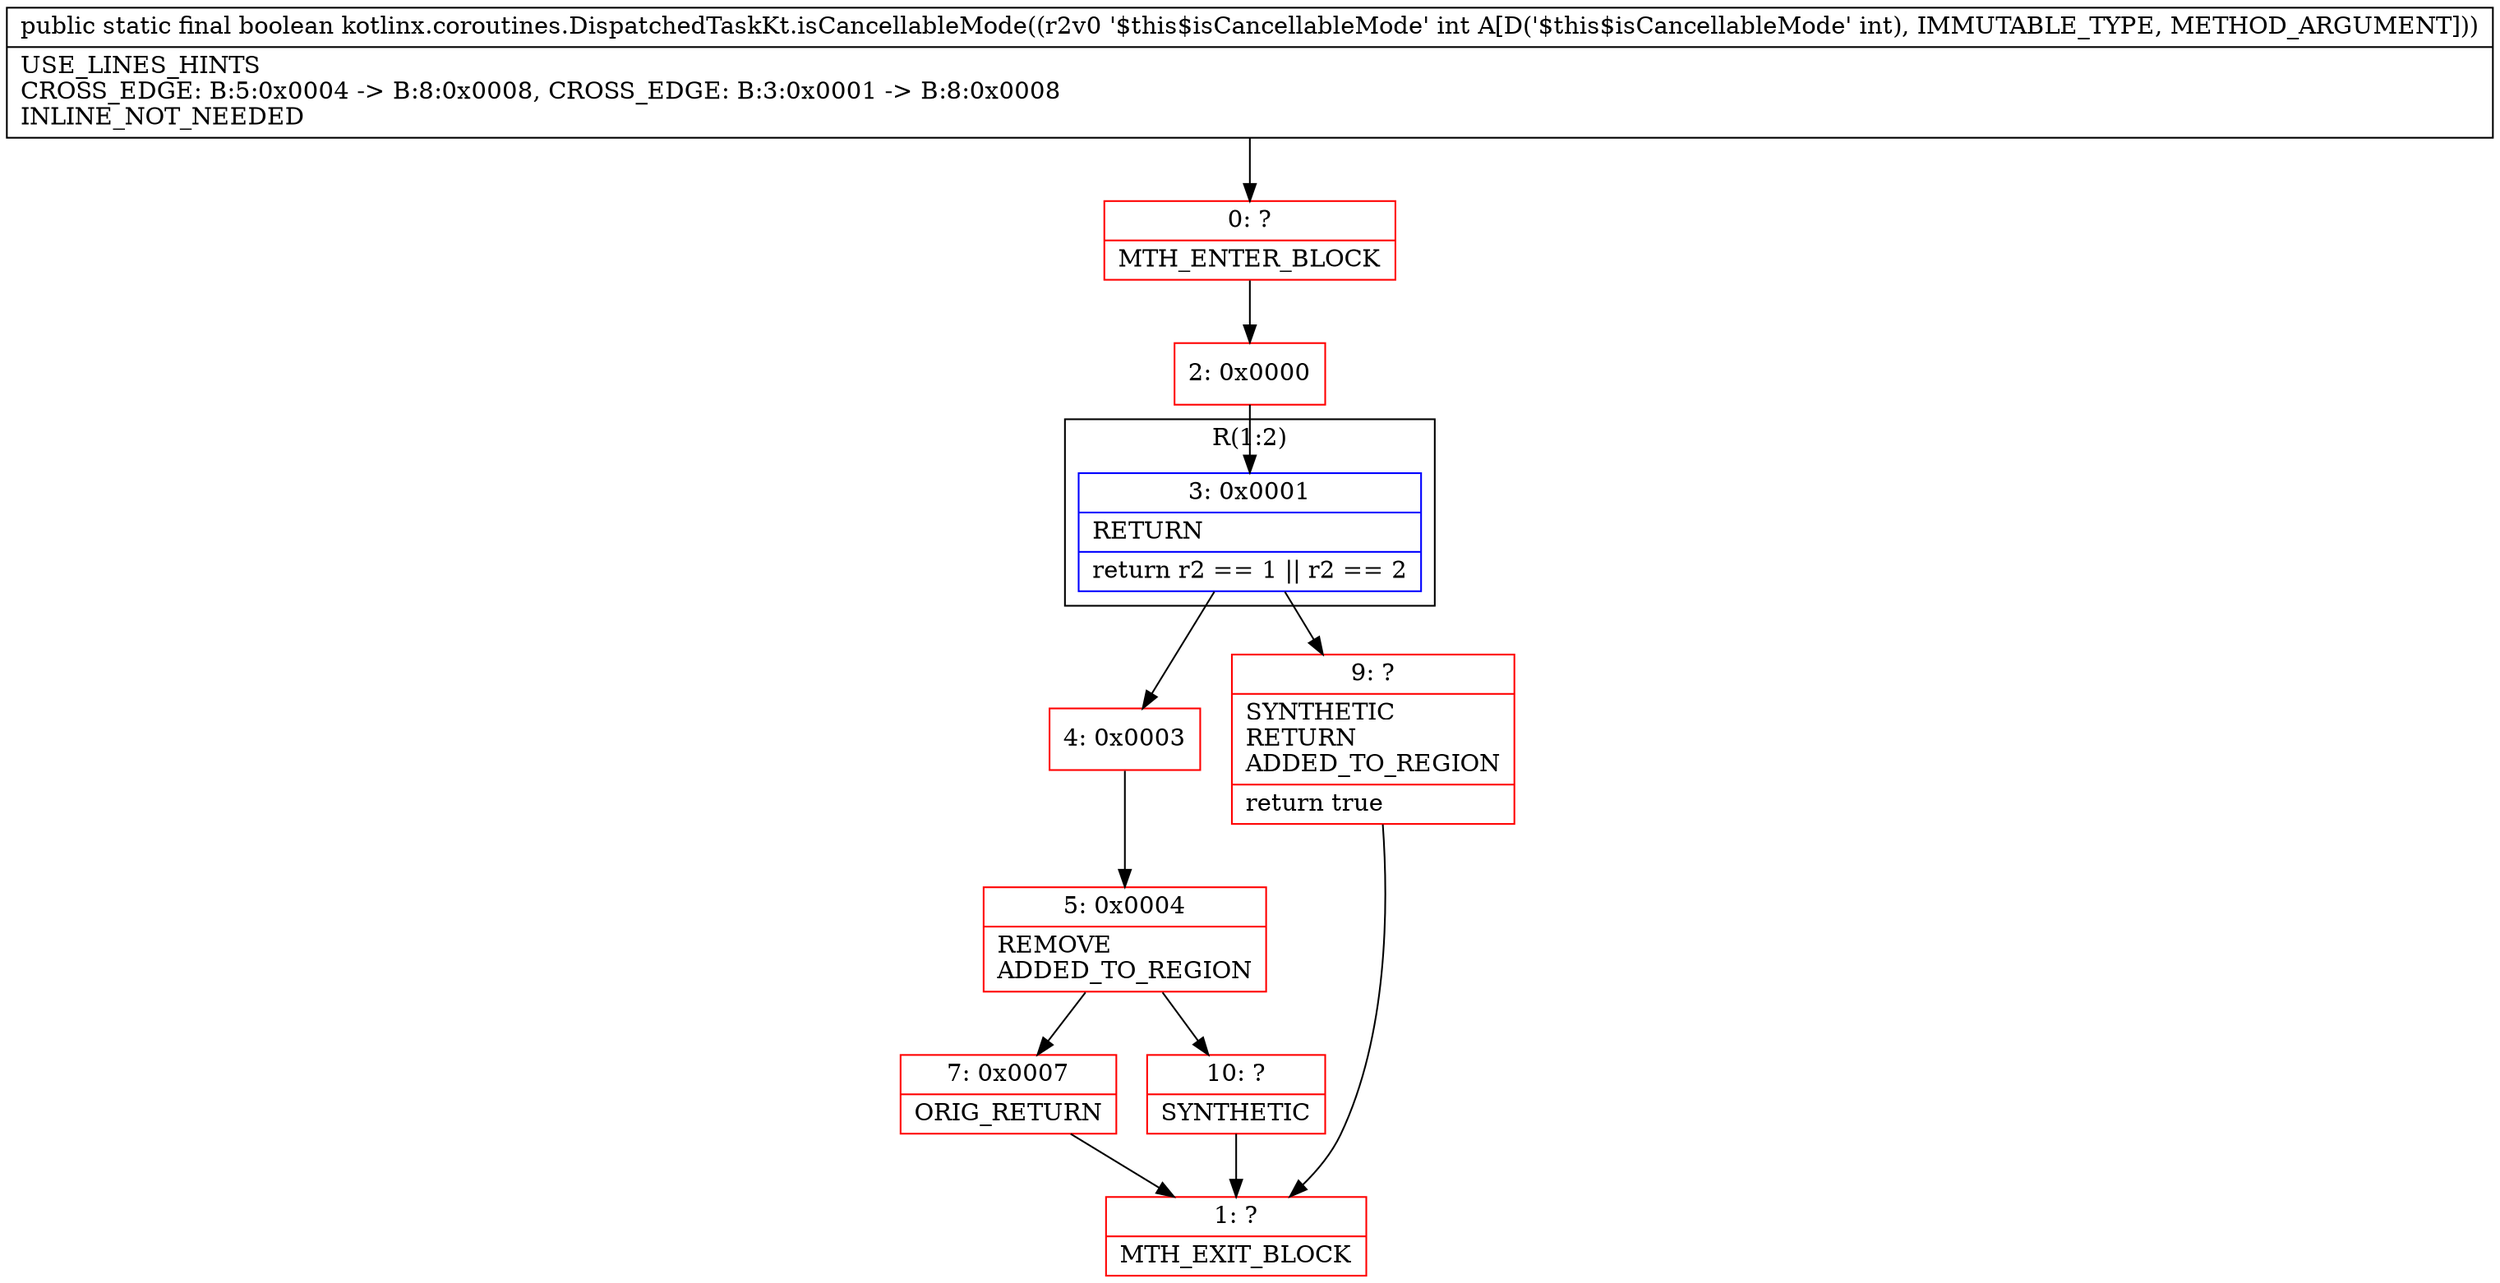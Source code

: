 digraph "CFG forkotlinx.coroutines.DispatchedTaskKt.isCancellableMode(I)Z" {
subgraph cluster_Region_92931061 {
label = "R(1:2)";
node [shape=record,color=blue];
Node_3 [shape=record,label="{3\:\ 0x0001|RETURN\l|return r2 == 1 \|\| r2 == 2\l}"];
}
Node_0 [shape=record,color=red,label="{0\:\ ?|MTH_ENTER_BLOCK\l}"];
Node_2 [shape=record,color=red,label="{2\:\ 0x0000}"];
Node_4 [shape=record,color=red,label="{4\:\ 0x0003}"];
Node_5 [shape=record,color=red,label="{5\:\ 0x0004|REMOVE\lADDED_TO_REGION\l}"];
Node_7 [shape=record,color=red,label="{7\:\ 0x0007|ORIG_RETURN\l}"];
Node_1 [shape=record,color=red,label="{1\:\ ?|MTH_EXIT_BLOCK\l}"];
Node_10 [shape=record,color=red,label="{10\:\ ?|SYNTHETIC\l}"];
Node_9 [shape=record,color=red,label="{9\:\ ?|SYNTHETIC\lRETURN\lADDED_TO_REGION\l|return true\l}"];
MethodNode[shape=record,label="{public static final boolean kotlinx.coroutines.DispatchedTaskKt.isCancellableMode((r2v0 '$this$isCancellableMode' int A[D('$this$isCancellableMode' int), IMMUTABLE_TYPE, METHOD_ARGUMENT]))  | USE_LINES_HINTS\lCROSS_EDGE: B:5:0x0004 \-\> B:8:0x0008, CROSS_EDGE: B:3:0x0001 \-\> B:8:0x0008\lINLINE_NOT_NEEDED\l}"];
MethodNode -> Node_0;Node_3 -> Node_4;
Node_3 -> Node_9;
Node_0 -> Node_2;
Node_2 -> Node_3;
Node_4 -> Node_5;
Node_5 -> Node_7;
Node_5 -> Node_10;
Node_7 -> Node_1;
Node_10 -> Node_1;
Node_9 -> Node_1;
}

